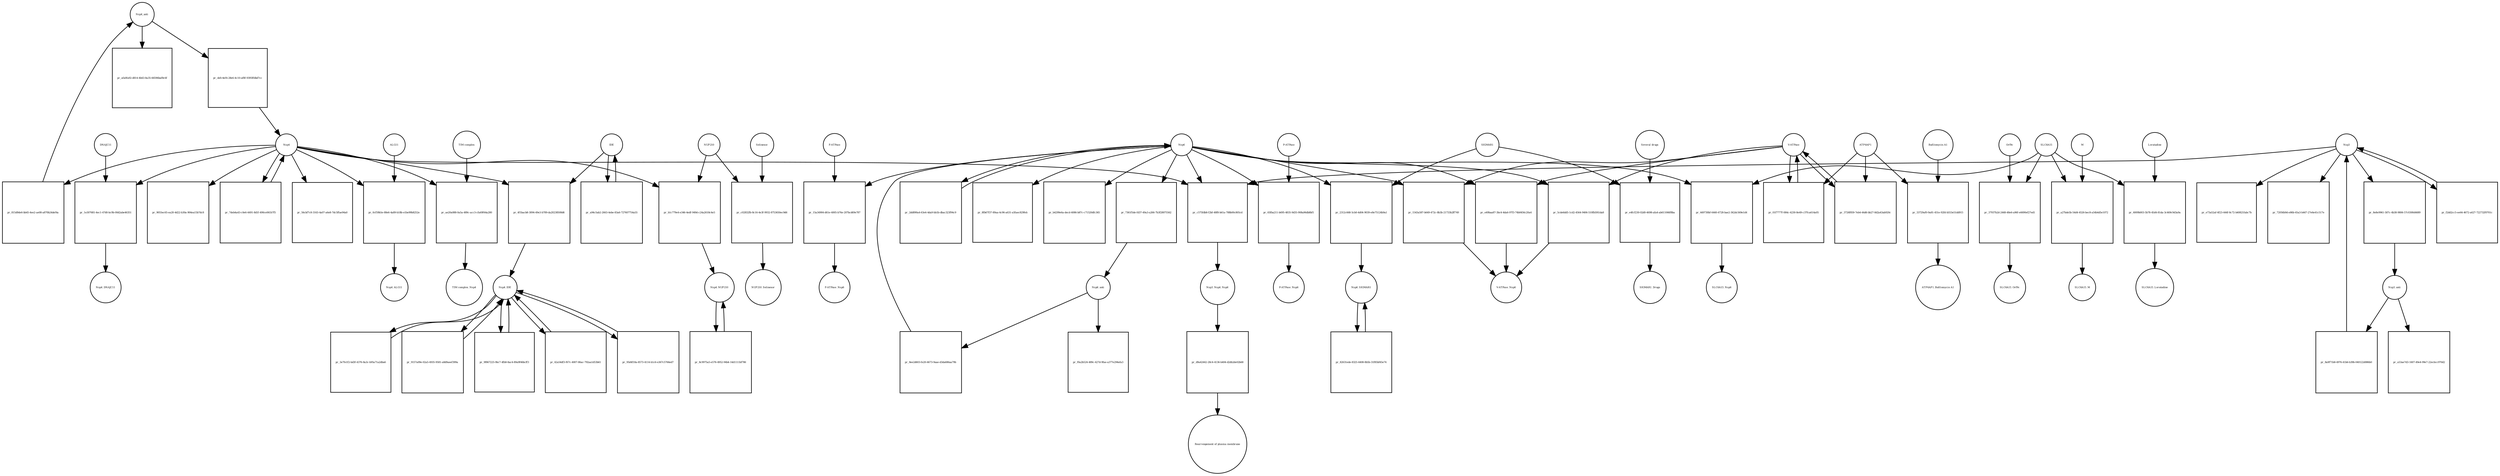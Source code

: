 strict digraph  {
Nsp4_anti [annotation="", bipartite=0, cls="nucleic acid feature", fontsize=4, label=Nsp4_anti, shape=circle];
"pr_defc4ef4-28e6-4c10-af8f-9395ffdbd7cc" [annotation="", bipartite=1, cls=process, fontsize=4, label="pr_defc4ef4-28e6-4c10-af8f-9395ffdbd7cc", shape=square];
Nsp4 [annotation="", bipartite=0, cls=macromolecule, fontsize=4, label=Nsp4, shape=circle];
"pr_7deb4a43-c0e6-4491-8d1f-490ce061b7f5" [annotation="", bipartite=1, cls=process, fontsize=4, label="pr_7deb4a43-c0e6-4491-8d1f-490ce061b7f5", shape=square];
"pr_56cbf7c8-3163-4a07-a6e8-7dc5ffae94a0" [annotation="", bipartite=1, cls=process, fontsize=4, label="pr_56cbf7c8-3163-4a07-a6e8-7dc5ffae94a0", shape=square];
"pr_9055ec65-ea20-4d22-b30a-904ea15b7dc8" [annotation="", bipartite=1, cls=process, fontsize=4, label="pr_9055ec65-ea20-4d22-b30a-904ea15b7dc8", shape=square];
"pr_4f1bacb8-3094-49e3-b789-da20238508d6" [annotation="", bipartite=1, cls=process, fontsize=4, label="pr_4f1bacb8-3094-49e3-b789-da20238508d6", shape=square];
IDE [annotation="", bipartite=0, cls=macromolecule, fontsize=4, label=IDE, shape=circle];
Nsp4_IDE [annotation="", bipartite=0, cls=complex, fontsize=4, label=Nsp4_IDE, shape=circle];
"pr_95d4f18a-8573-4114-b1c6-e367c5766ed7" [annotation="", bipartite=1, cls=process, fontsize=4, label="pr_95d4f18a-8573-4114-b1c6-e367c5766ed7", shape=square];
"pr_3e7fe1f2-bd3f-4376-8a3c-b95a71a2dba6" [annotation="", bipartite=1, cls=process, fontsize=4, label="pr_3e7fe1f2-bd3f-4376-8a3c-b95a71a2dba6", shape=square];
"pr_b1c779e4-e346-4edf-949d-c24a2618c4e5" [annotation="", bipartite=1, cls=process, fontsize=4, label="pr_b1c779e4-e346-4edf-949d-c24a2618c4e5", shape=square];
NUP210 [annotation="", bipartite=0, cls=macromolecule, fontsize=4, label=NUP210, shape=circle];
Nsp4_NUP210 [annotation="", bipartite=0, cls=complex, fontsize=4, label=Nsp4_NUP210, shape=circle];
"pr_9157a09e-02a5-4935-9581-a8d9aeef399a" [annotation="", bipartite=1, cls=process, fontsize=4, label="pr_9157a09e-02a5-4935-9581-a8d9aeef399a", shape=square];
"pr_9f867225-9bc7-4fb8-8ac4-89a9f46bcff3" [annotation="", bipartite=1, cls=process, fontsize=4, label="pr_9f867225-9bc7-4fb8-8ac4-89a9f46bcff3", shape=square];
"pr_42a54df3-f67c-4007-86ac-792aa1d53b61" [annotation="", bipartite=1, cls=process, fontsize=4, label="pr_42a54df3-f67c-4007-86ac-792aa1d53b61", shape=square];
"pr_1e307681-4ec1-47d0-bc9b-00d2abe46351" [annotation="", bipartite=1, cls=process, fontsize=4, label="pr_1e307681-4ec1-47d0-bc9b-00d2abe46351", shape=square];
DNAJC11 [annotation="", bipartite=0, cls=macromolecule, fontsize=4, label=DNAJC11, shape=circle];
Nsp4_DNAJC11 [annotation="", bipartite=0, cls=complex, fontsize=4, label=Nsp4_DNAJC11, shape=circle];
"pr_8c9975a5-e576-4952-94b4-14d1111bf786" [annotation="", bipartite=1, cls=process, fontsize=4, label="pr_8c9975a5-e576-4952-94b4-14d1111bf786", shape=square];
"pr_0cf59b5e-88e6-4a89-b18b-e1be99b8252e" [annotation="", bipartite=1, cls=process, fontsize=4, label="pr_0cf59b5e-88e6-4a89-b18b-e1be99b8252e", shape=square];
ALG11 [annotation="", bipartite=0, cls=macromolecule, fontsize=4, label=ALG11, shape=circle];
Nsp4_ALG11 [annotation="", bipartite=0, cls=complex, fontsize=4, label=Nsp4_ALG11, shape=circle];
"pr_815d9de6-bb45-4ee2-ae08-a870b24def4a" [annotation="", bipartite=1, cls=process, fontsize=4, label="pr_815d9de6-bb45-4ee2-ae08-a870b24def4a", shape=square];
"pr_afa0fa92-d814-4b43-8a35-66596baf8c6f" [annotation="", bipartite=1, cls=process, fontsize=4, label="pr_afa0fa92-d814-4b43-8a35-66596baf8c6f", shape=square];
Nsp6_anti [annotation="", bipartite=0, cls="nucleic acid feature", fontsize=4, label=Nsp6_anti, shape=circle];
"pr_8ee2d603-fe20-4673-9aae-d3da686aa79b" [annotation="", bipartite=1, cls=process, fontsize=4, label="pr_8ee2d603-fe20-4673-9aae-d3da686aa79b", shape=square];
Nsp6 [annotation="", bipartite=0, cls=macromolecule, fontsize=4, label=Nsp6, shape=circle];
"pr_2dd890a4-63e4-4da9-bb1b-dbac323f94c9" [annotation="", bipartite=1, cls=process, fontsize=4, label="pr_2dd890a4-63e4-4da9-bb1b-dbac323f94c9", shape=square];
"pr_8fb67f37-89aa-4c96-a631-a5faec829feb" [annotation="", bipartite=1, cls=process, fontsize=4, label="pr_8fb67f37-89aa-4c96-a631-a5faec829feb", shape=square];
"pr_b4299e6a-decd-4086-b87c-c71520dfc365" [annotation="", bipartite=1, cls=process, fontsize=4, label="pr_b4299e6a-decd-4086-b87c-c71520dfc365", shape=square];
"pr_15a34904-d61e-4005-b76e-207bcd69e787" [annotation="", bipartite=1, cls=process, fontsize=4, label="pr_15a34904-d61e-4005-b76e-207bcd69e787", shape=square];
"F-ATPase" [annotation="", bipartite=0, cls=complex, fontsize=4, label="F-ATPase", shape=circle];
"F-ATPase_Nsp6" [annotation="", bipartite=0, cls=complex, fontsize=4, label="F-ATPase_Nsp6", shape=circle];
"pr_65fba211-b695-4835-9d35-908a96db8bf1" [annotation="", bipartite=1, cls=process, fontsize=4, label="pr_65fba211-b695-4835-9d35-908a96db8bf1", shape=square];
"P-ATPase" [annotation="", bipartite=0, cls=complex, fontsize=4, label="P-ATPase", shape=circle];
"P-ATPase_Nsp6" [annotation="", bipartite=0, cls=complex, fontsize=4, label="P-ATPase_Nsp6", shape=circle];
"pr_2312c668-5cb0-4d04-9039-e8e75124b9a1" [annotation="", bipartite=1, cls=process, fontsize=4, label="pr_2312c668-5cb0-4d04-9039-e8e75124b9a1", shape=square];
SIGMAR1 [annotation="", bipartite=0, cls=macromolecule, fontsize=4, label=SIGMAR1, shape=circle];
Nsp6_SIGMAR1 [annotation="", bipartite=0, cls=complex, fontsize=4, label=Nsp6_SIGMAR1, shape=circle];
"pr_82631ede-8325-4408-8b5b-31f85bf45e74" [annotation="", bipartite=1, cls=process, fontsize=4, label="pr_82631ede-8325-4408-8b5b-31f85bf45e74", shape=square];
"pr_1543a587-b649-472c-8b3b-21733b2ff749" [annotation="", bipartite=1, cls=process, fontsize=4, label="pr_1543a587-b649-472c-8b3b-21733b2ff749", shape=square];
"V-ATPase" [annotation="", bipartite=0, cls=complex, fontsize=4, label="V-ATPase", shape=circle];
"V-ATPase_Nsp6" [annotation="", bipartite=0, cls=complex, fontsize=4, label="V-ATPase_Nsp6", shape=circle];
"pr_e49baa87-3bc4-4da6-97f3-74b0456c20a4" [annotation="", bipartite=1, cls=process, fontsize=4, label="pr_e49baa87-3bc4-4da6-97f3-74b0456c20a4", shape=square];
"pr_5cde6dd5-1cd2-4564-9406-510fb5f41da8" [annotation="", bipartite=1, cls=process, fontsize=4, label="pr_5cde6dd5-1cd2-4564-9406-510fb5f41da8", shape=square];
"pr_7361f5de-fd37-49a3-a266-7b3f28075562" [annotation="", bipartite=1, cls=process, fontsize=4, label="pr_7361f5de-fd37-49a3-a266-7b3f28075562", shape=square];
"pr_f0a2b524-489c-427d-9fae-a377e294efa3" [annotation="", bipartite=1, cls=process, fontsize=4, label="pr_f0a2b524-489c-427d-9fae-a377e294efa3", shape=square];
"pr_ae20a088-0a5a-489c-acc3-cfa69f44a280" [annotation="", bipartite=1, cls=process, fontsize=4, label="pr_ae20a088-0a5a-489c-acc3-cfa69f44a280", shape=square];
"TIM complex" [annotation="", bipartite=0, cls=complex, fontsize=4, label="TIM complex", shape=circle];
"TIM complex_Nsp4" [annotation="", bipartite=0, cls=complex, fontsize=4, label="TIM complex_Nsp4", shape=circle];
"pr_a94c5ab2-2663-4ebe-83a6-727607754a55" [annotation="", bipartite=1, cls=process, fontsize=4, label="pr_a94c5ab2-2663-4ebe-83a6-727607754a55", shape=square];
Nsp3_anti [annotation="", bipartite=0, cls="nucleic acid feature", fontsize=4, label=Nsp3_anti, shape=circle];
"pr_8a9f71b8-4976-41b6-b39b-040122d086b0" [annotation="", bipartite=1, cls=process, fontsize=4, label="pr_8a9f71b8-4976-41b6-b39b-040122d086b0", shape=square];
Nsp3 [annotation="", bipartite=0, cls=macromolecule, fontsize=4, label=Nsp3, shape=circle];
"pr_8e8e9961-587c-4b38-9806-57c0300d4689" [annotation="", bipartite=1, cls=process, fontsize=4, label="pr_8e8e9961-587c-4b38-9806-57c0300d4689", shape=square];
"pr_f2dd2cc5-ee64-4672-a627-722732f0701c" [annotation="", bipartite=1, cls=process, fontsize=4, label="pr_f2dd2cc5-ee64-4672-a627-722732f0701c", shape=square];
"pr_a53ae7d3-1607-49e4-99e7-22ecbcc970d2" [annotation="", bipartite=1, cls=process, fontsize=4, label="pr_a53ae7d3-1607-49e4-99e7-22ecbcc970d2", shape=square];
"pr_e73a52af-6f23-444f-8c72-b40821fabc7b" [annotation="", bipartite=1, cls=process, fontsize=4, label="pr_e73a52af-6f23-444f-8c72-b40821fabc7b", shape=square];
"pr_72056b9d-e86b-45a3-b447-27e6e41c517e" [annotation="", bipartite=1, cls=process, fontsize=4, label="pr_72056b9d-e86b-45a3-b447-27e6e41c517e", shape=square];
"pr_c575fdb8-f2bf-48f8-b61a-788b00c805cd" [annotation="", bipartite=1, cls=process, fontsize=4, label="pr_c575fdb8-f2bf-48f8-b61a-788b00c805cd", shape=square];
Nsp3_Nsp4_Nsp6 [annotation="", bipartite=0, cls=complex, fontsize=4, label=Nsp3_Nsp4_Nsp6, shape=circle];
"pr_d9a42442-28c4-4136-b404-d2db2de02b68" [annotation="", bipartite=1, cls=process, fontsize=4, label="pr_d9a42442-28c4-4136-b404-d2db2de02b68", shape=square];
"Rearrengement of plasma membrane" [annotation="", bipartite=0, cls=phenotype, fontsize=4, label="Rearrengement of plasma membrane", shape=circle];
"pr_c02832fb-8c16-4e3f-9932-8753650ec9d6" [annotation="", bipartite=1, cls=process, fontsize=4, label="pr_c02832fb-8c16-4e3f-9932-8753650ec9d6", shape=square];
Selinexor [annotation="", bipartite=0, cls="simple chemical", fontsize=4, label=Selinexor, shape=circle];
NUP210_Selinexor [annotation="", bipartite=0, cls=complex, fontsize=4, label=NUP210_Selinexor, shape=circle];
"pr_449730bf-6440-4728-bae2-362dc569e1d4" [annotation="", bipartite=1, cls=process, fontsize=4, label="pr_449730bf-6440-4728-bae2-362dc569e1d4", shape=square];
SLC6A15 [annotation="", bipartite=0, cls=macromolecule, fontsize=4, label=SLC6A15, shape=circle];
SLC6A15_Nsp6 [annotation="", bipartite=0, cls=complex, fontsize=4, label=SLC6A15_Nsp6, shape=circle];
"pr_37937b2d-2448-48e6-a96f-e6690ef27ed1" [annotation="", bipartite=1, cls=process, fontsize=4, label="pr_37937b2d-2448-48e6-a96f-e6690ef27ed1", shape=square];
Orf9c [annotation="", bipartite=0, cls=macromolecule, fontsize=4, label=Orf9c, shape=circle];
SLC6A15_Orf9c [annotation="", bipartite=0, cls=complex, fontsize=4, label=SLC6A15_Orf9c, shape=circle];
"pr_a27bde5b-54d4-4526-bec8-a54b4d5e1072" [annotation="", bipartite=1, cls=process, fontsize=4, label="pr_a27bde5b-54d4-4526-bec8-a54b4d5e1072", shape=square];
M [annotation="", bipartite=0, cls=macromolecule, fontsize=4, label=M, shape=circle];
SLC6A15_M [annotation="", bipartite=0, cls=complex, fontsize=4, label=SLC6A15_M, shape=circle];
"pr_6009b003-5b78-45d4-81da-3c469c9d3a9a" [annotation="", bipartite=1, cls=process, fontsize=4, label="pr_6009b003-5b78-45d4-81da-3c469c9d3a9a", shape=square];
Loratadine [annotation="", bipartite=0, cls="simple chemical", fontsize=4, label=Loratadine, shape=circle];
SLC6A15_Loratadine [annotation="", bipartite=0, cls=complex, fontsize=4, label=SLC6A15_Loratadine, shape=circle];
ATP6AP1 [annotation="", bipartite=0, cls=macromolecule, fontsize=4, label=ATP6AP1, shape=circle];
"pr_01f7777f-084c-4230-8e49-c37fca614a05" [annotation="", bipartite=1, cls=process, fontsize=4, label="pr_01f7777f-084c-4230-8e49-c37fca614a05", shape=square];
"pr_33729af0-9a81-451e-92fd-b553e51dd915" [annotation="", bipartite=1, cls=process, fontsize=4, label="pr_33729af0-9a81-451e-92fd-b553e51dd915", shape=square];
"Bafilomycin A1" [annotation="", bipartite=0, cls="simple chemical", fontsize=4, label="Bafilomycin A1", shape=circle];
"ATP6AP1_Bafilomycin A1" [annotation="", bipartite=0, cls=complex, fontsize=4, label="ATP6AP1_Bafilomycin A1", shape=circle];
"pr_3726f859-7eb4-44d6-bb27-8d2a43ab920c" [annotation="", bipartite=1, cls=process, fontsize=4, label="pr_3726f859-7eb4-44d6-bb27-8d2a43ab920c", shape=square];
"Several drugs" [annotation="", bipartite=0, cls="simple chemical", fontsize=4, label="Several drugs", shape=circle];
"pr_e4fcf230-02d0-4698-afa4-ab611066f8ba" [annotation="", bipartite=1, cls=process, fontsize=4, label="pr_e4fcf230-02d0-4698-afa4-ab611066f8ba", shape=square];
SIGMAR1_Drugs [annotation="", bipartite=0, cls=complex, fontsize=4, label=SIGMAR1_Drugs, shape=circle];
Nsp4_anti -> "pr_defc4ef4-28e6-4c10-af8f-9395ffdbd7cc"  [annotation="", interaction_type=consumption];
Nsp4_anti -> "pr_afa0fa92-d814-4b43-8a35-66596baf8c6f"  [annotation="", interaction_type=consumption];
"pr_defc4ef4-28e6-4c10-af8f-9395ffdbd7cc" -> Nsp4  [annotation="", interaction_type=production];
Nsp4 -> "pr_7deb4a43-c0e6-4491-8d1f-490ce061b7f5"  [annotation="", interaction_type=consumption];
Nsp4 -> "pr_56cbf7c8-3163-4a07-a6e8-7dc5ffae94a0"  [annotation="", interaction_type=consumption];
Nsp4 -> "pr_9055ec65-ea20-4d22-b30a-904ea15b7dc8"  [annotation="", interaction_type=consumption];
Nsp4 -> "pr_4f1bacb8-3094-49e3-b789-da20238508d6"  [annotation="", interaction_type=consumption];
Nsp4 -> "pr_b1c779e4-e346-4edf-949d-c24a2618c4e5"  [annotation="", interaction_type=consumption];
Nsp4 -> "pr_1e307681-4ec1-47d0-bc9b-00d2abe46351"  [annotation="", interaction_type=consumption];
Nsp4 -> "pr_0cf59b5e-88e6-4a89-b18b-e1be99b8252e"  [annotation="", interaction_type=consumption];
Nsp4 -> "pr_815d9de6-bb45-4ee2-ae08-a870b24def4a"  [annotation="", interaction_type=consumption];
Nsp4 -> "pr_ae20a088-0a5a-489c-acc3-cfa69f44a280"  [annotation="", interaction_type=consumption];
Nsp4 -> "pr_c575fdb8-f2bf-48f8-b61a-788b00c805cd"  [annotation="", interaction_type=consumption];
"pr_7deb4a43-c0e6-4491-8d1f-490ce061b7f5" -> Nsp4  [annotation="", interaction_type=production];
"pr_4f1bacb8-3094-49e3-b789-da20238508d6" -> Nsp4_IDE  [annotation="", interaction_type=production];
IDE -> "pr_4f1bacb8-3094-49e3-b789-da20238508d6"  [annotation="", interaction_type=consumption];
IDE -> "pr_a94c5ab2-2663-4ebe-83a6-727607754a55"  [annotation="", interaction_type=consumption];
Nsp4_IDE -> "pr_95d4f18a-8573-4114-b1c6-e367c5766ed7"  [annotation="", interaction_type=consumption];
Nsp4_IDE -> "pr_3e7fe1f2-bd3f-4376-8a3c-b95a71a2dba6"  [annotation="", interaction_type=consumption];
Nsp4_IDE -> "pr_9157a09e-02a5-4935-9581-a8d9aeef399a"  [annotation="", interaction_type=consumption];
Nsp4_IDE -> "pr_9f867225-9bc7-4fb8-8ac4-89a9f46bcff3"  [annotation="", interaction_type=consumption];
Nsp4_IDE -> "pr_42a54df3-f67c-4007-86ac-792aa1d53b61"  [annotation="", interaction_type=consumption];
"pr_95d4f18a-8573-4114-b1c6-e367c5766ed7" -> Nsp4_IDE  [annotation="", interaction_type=production];
"pr_3e7fe1f2-bd3f-4376-8a3c-b95a71a2dba6" -> Nsp4_IDE  [annotation="", interaction_type=production];
"pr_b1c779e4-e346-4edf-949d-c24a2618c4e5" -> Nsp4_NUP210  [annotation="", interaction_type=production];
NUP210 -> "pr_b1c779e4-e346-4edf-949d-c24a2618c4e5"  [annotation="", interaction_type=consumption];
NUP210 -> "pr_c02832fb-8c16-4e3f-9932-8753650ec9d6"  [annotation="", interaction_type=consumption];
Nsp4_NUP210 -> "pr_8c9975a5-e576-4952-94b4-14d1111bf786"  [annotation="", interaction_type=consumption];
"pr_9157a09e-02a5-4935-9581-a8d9aeef399a" -> Nsp4_IDE  [annotation="", interaction_type=production];
"pr_9f867225-9bc7-4fb8-8ac4-89a9f46bcff3" -> Nsp4_IDE  [annotation="", interaction_type=production];
"pr_42a54df3-f67c-4007-86ac-792aa1d53b61" -> Nsp4_IDE  [annotation="", interaction_type=production];
"pr_1e307681-4ec1-47d0-bc9b-00d2abe46351" -> Nsp4_DNAJC11  [annotation="", interaction_type=production];
DNAJC11 -> "pr_1e307681-4ec1-47d0-bc9b-00d2abe46351"  [annotation="", interaction_type=consumption];
"pr_8c9975a5-e576-4952-94b4-14d1111bf786" -> Nsp4_NUP210  [annotation="", interaction_type=production];
"pr_0cf59b5e-88e6-4a89-b18b-e1be99b8252e" -> Nsp4_ALG11  [annotation="", interaction_type=production];
ALG11 -> "pr_0cf59b5e-88e6-4a89-b18b-e1be99b8252e"  [annotation="", interaction_type=consumption];
"pr_815d9de6-bb45-4ee2-ae08-a870b24def4a" -> Nsp4_anti  [annotation="", interaction_type=production];
Nsp6_anti -> "pr_8ee2d603-fe20-4673-9aae-d3da686aa79b"  [annotation="", interaction_type=consumption];
Nsp6_anti -> "pr_f0a2b524-489c-427d-9fae-a377e294efa3"  [annotation="", interaction_type=consumption];
"pr_8ee2d603-fe20-4673-9aae-d3da686aa79b" -> Nsp6  [annotation="", interaction_type=production];
Nsp6 -> "pr_2dd890a4-63e4-4da9-bb1b-dbac323f94c9"  [annotation="", interaction_type=consumption];
Nsp6 -> "pr_8fb67f37-89aa-4c96-a631-a5faec829feb"  [annotation="", interaction_type=consumption];
Nsp6 -> "pr_b4299e6a-decd-4086-b87c-c71520dfc365"  [annotation="", interaction_type=consumption];
Nsp6 -> "pr_15a34904-d61e-4005-b76e-207bcd69e787"  [annotation="", interaction_type=consumption];
Nsp6 -> "pr_65fba211-b695-4835-9d35-908a96db8bf1"  [annotation="", interaction_type=consumption];
Nsp6 -> "pr_2312c668-5cb0-4d04-9039-e8e75124b9a1"  [annotation="", interaction_type=consumption];
Nsp6 -> "pr_1543a587-b649-472c-8b3b-21733b2ff749"  [annotation="", interaction_type=consumption];
Nsp6 -> "pr_e49baa87-3bc4-4da6-97f3-74b0456c20a4"  [annotation="", interaction_type=consumption];
Nsp6 -> "pr_5cde6dd5-1cd2-4564-9406-510fb5f41da8"  [annotation="", interaction_type=consumption];
Nsp6 -> "pr_7361f5de-fd37-49a3-a266-7b3f28075562"  [annotation="", interaction_type=consumption];
Nsp6 -> "pr_c575fdb8-f2bf-48f8-b61a-788b00c805cd"  [annotation="", interaction_type=consumption];
Nsp6 -> "pr_449730bf-6440-4728-bae2-362dc569e1d4"  [annotation="", interaction_type=consumption];
"pr_2dd890a4-63e4-4da9-bb1b-dbac323f94c9" -> Nsp6  [annotation="", interaction_type=production];
"pr_15a34904-d61e-4005-b76e-207bcd69e787" -> "F-ATPase_Nsp6"  [annotation="", interaction_type=production];
"F-ATPase" -> "pr_15a34904-d61e-4005-b76e-207bcd69e787"  [annotation="", interaction_type=consumption];
"pr_65fba211-b695-4835-9d35-908a96db8bf1" -> "P-ATPase_Nsp6"  [annotation="", interaction_type=production];
"P-ATPase" -> "pr_65fba211-b695-4835-9d35-908a96db8bf1"  [annotation="", interaction_type=consumption];
"pr_2312c668-5cb0-4d04-9039-e8e75124b9a1" -> Nsp6_SIGMAR1  [annotation="", interaction_type=production];
SIGMAR1 -> "pr_2312c668-5cb0-4d04-9039-e8e75124b9a1"  [annotation="", interaction_type=consumption];
SIGMAR1 -> "pr_e4fcf230-02d0-4698-afa4-ab611066f8ba"  [annotation="", interaction_type=consumption];
Nsp6_SIGMAR1 -> "pr_82631ede-8325-4408-8b5b-31f85bf45e74"  [annotation="", interaction_type=consumption];
"pr_82631ede-8325-4408-8b5b-31f85bf45e74" -> Nsp6_SIGMAR1  [annotation="", interaction_type=production];
"pr_1543a587-b649-472c-8b3b-21733b2ff749" -> "V-ATPase_Nsp6"  [annotation="", interaction_type=production];
"V-ATPase" -> "pr_1543a587-b649-472c-8b3b-21733b2ff749"  [annotation="", interaction_type=consumption];
"V-ATPase" -> "pr_e49baa87-3bc4-4da6-97f3-74b0456c20a4"  [annotation="", interaction_type=consumption];
"V-ATPase" -> "pr_5cde6dd5-1cd2-4564-9406-510fb5f41da8"  [annotation="", interaction_type=consumption];
"V-ATPase" -> "pr_01f7777f-084c-4230-8e49-c37fca614a05"  [annotation="", interaction_type=consumption];
"V-ATPase" -> "pr_3726f859-7eb4-44d6-bb27-8d2a43ab920c"  [annotation="", interaction_type=consumption];
"pr_e49baa87-3bc4-4da6-97f3-74b0456c20a4" -> "V-ATPase_Nsp6"  [annotation="", interaction_type=production];
"pr_5cde6dd5-1cd2-4564-9406-510fb5f41da8" -> "V-ATPase_Nsp6"  [annotation="", interaction_type=production];
"pr_7361f5de-fd37-49a3-a266-7b3f28075562" -> Nsp6_anti  [annotation="", interaction_type=production];
"pr_ae20a088-0a5a-489c-acc3-cfa69f44a280" -> "TIM complex_Nsp4"  [annotation="", interaction_type=production];
"TIM complex" -> "pr_ae20a088-0a5a-489c-acc3-cfa69f44a280"  [annotation="", interaction_type=consumption];
"pr_a94c5ab2-2663-4ebe-83a6-727607754a55" -> IDE  [annotation="", interaction_type=production];
Nsp3_anti -> "pr_8a9f71b8-4976-41b6-b39b-040122d086b0"  [annotation="", interaction_type=consumption];
Nsp3_anti -> "pr_a53ae7d3-1607-49e4-99e7-22ecbcc970d2"  [annotation="", interaction_type=consumption];
"pr_8a9f71b8-4976-41b6-b39b-040122d086b0" -> Nsp3  [annotation="", interaction_type=production];
Nsp3 -> "pr_8e8e9961-587c-4b38-9806-57c0300d4689"  [annotation="", interaction_type=consumption];
Nsp3 -> "pr_f2dd2cc5-ee64-4672-a627-722732f0701c"  [annotation="", interaction_type=consumption];
Nsp3 -> "pr_e73a52af-6f23-444f-8c72-b40821fabc7b"  [annotation="", interaction_type=consumption];
Nsp3 -> "pr_72056b9d-e86b-45a3-b447-27e6e41c517e"  [annotation="", interaction_type=consumption];
Nsp3 -> "pr_c575fdb8-f2bf-48f8-b61a-788b00c805cd"  [annotation="", interaction_type=consumption];
"pr_8e8e9961-587c-4b38-9806-57c0300d4689" -> Nsp3_anti  [annotation="", interaction_type=production];
"pr_f2dd2cc5-ee64-4672-a627-722732f0701c" -> Nsp3  [annotation="", interaction_type=production];
"pr_c575fdb8-f2bf-48f8-b61a-788b00c805cd" -> Nsp3_Nsp4_Nsp6  [annotation="", interaction_type=production];
Nsp3_Nsp4_Nsp6 -> "pr_d9a42442-28c4-4136-b404-d2db2de02b68"  [annotation="", interaction_type=consumption];
"pr_d9a42442-28c4-4136-b404-d2db2de02b68" -> "Rearrengement of plasma membrane"  [annotation="", interaction_type=production];
"pr_c02832fb-8c16-4e3f-9932-8753650ec9d6" -> NUP210_Selinexor  [annotation="", interaction_type=production];
Selinexor -> "pr_c02832fb-8c16-4e3f-9932-8753650ec9d6"  [annotation="", interaction_type=consumption];
"pr_449730bf-6440-4728-bae2-362dc569e1d4" -> SLC6A15_Nsp6  [annotation="", interaction_type=production];
SLC6A15 -> "pr_449730bf-6440-4728-bae2-362dc569e1d4"  [annotation="", interaction_type=consumption];
SLC6A15 -> "pr_37937b2d-2448-48e6-a96f-e6690ef27ed1"  [annotation="", interaction_type=consumption];
SLC6A15 -> "pr_a27bde5b-54d4-4526-bec8-a54b4d5e1072"  [annotation="", interaction_type=consumption];
SLC6A15 -> "pr_6009b003-5b78-45d4-81da-3c469c9d3a9a"  [annotation="", interaction_type=consumption];
"pr_37937b2d-2448-48e6-a96f-e6690ef27ed1" -> SLC6A15_Orf9c  [annotation="", interaction_type=production];
Orf9c -> "pr_37937b2d-2448-48e6-a96f-e6690ef27ed1"  [annotation="", interaction_type=consumption];
"pr_a27bde5b-54d4-4526-bec8-a54b4d5e1072" -> SLC6A15_M  [annotation="", interaction_type=production];
M -> "pr_a27bde5b-54d4-4526-bec8-a54b4d5e1072"  [annotation="", interaction_type=consumption];
"pr_6009b003-5b78-45d4-81da-3c469c9d3a9a" -> SLC6A15_Loratadine  [annotation="", interaction_type=production];
Loratadine -> "pr_6009b003-5b78-45d4-81da-3c469c9d3a9a"  [annotation="", interaction_type=consumption];
ATP6AP1 -> "pr_01f7777f-084c-4230-8e49-c37fca614a05"  [annotation="", interaction_type=consumption];
ATP6AP1 -> "pr_33729af0-9a81-451e-92fd-b553e51dd915"  [annotation="", interaction_type=consumption];
ATP6AP1 -> "pr_3726f859-7eb4-44d6-bb27-8d2a43ab920c"  [annotation="", interaction_type=consumption];
"pr_01f7777f-084c-4230-8e49-c37fca614a05" -> "V-ATPase"  [annotation="", interaction_type=production];
"pr_33729af0-9a81-451e-92fd-b553e51dd915" -> "ATP6AP1_Bafilomycin A1"  [annotation="", interaction_type=production];
"Bafilomycin A1" -> "pr_33729af0-9a81-451e-92fd-b553e51dd915"  [annotation="", interaction_type=consumption];
"pr_3726f859-7eb4-44d6-bb27-8d2a43ab920c" -> "V-ATPase"  [annotation="", interaction_type=production];
"Several drugs" -> "pr_e4fcf230-02d0-4698-afa4-ab611066f8ba"  [annotation="", interaction_type=consumption];
"pr_e4fcf230-02d0-4698-afa4-ab611066f8ba" -> SIGMAR1_Drugs  [annotation="", interaction_type=production];
}

